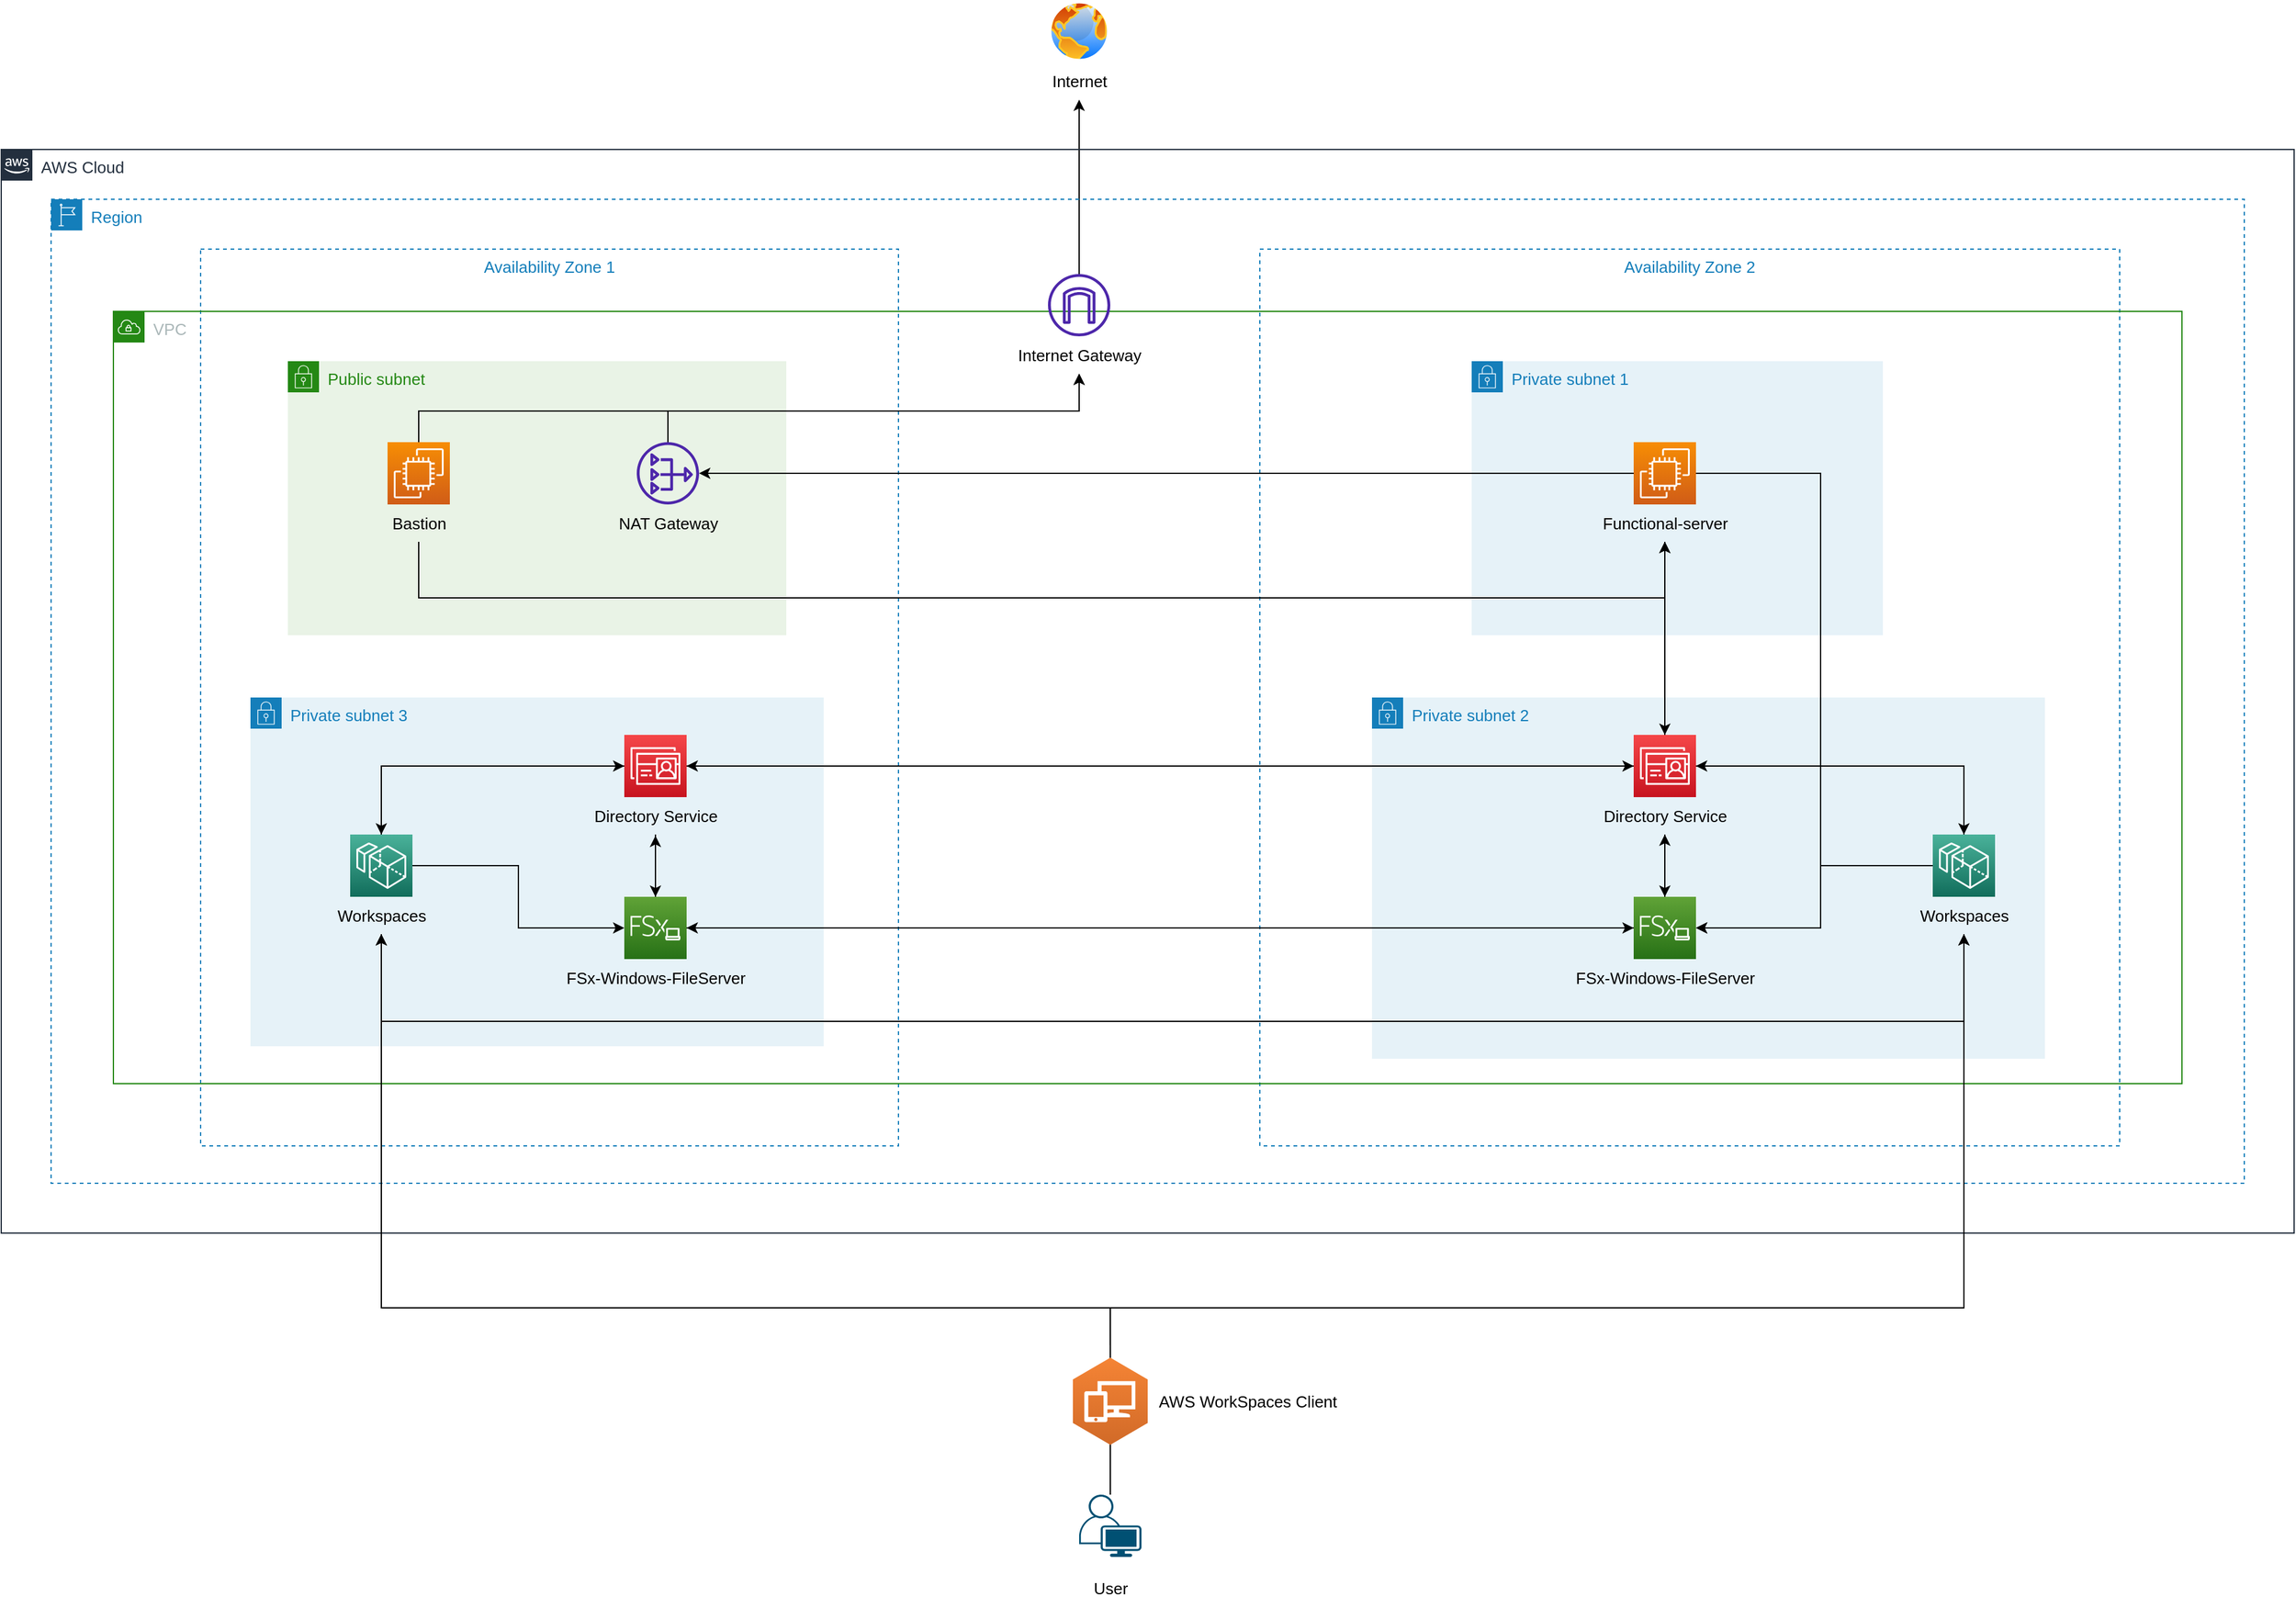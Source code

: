 <mxfile version="20.2.4" type="device"><diagram id="jG1iG6BvW0u7Mxntp6c9" name="Page-1"><mxGraphModel dx="3220" dy="2357" grid="1" gridSize="10" guides="1" tooltips="1" connect="1" arrows="1" fold="1" page="1" pageScale="1" pageWidth="850" pageHeight="1100" math="0" shadow="0"><root><mxCell id="0"/><mxCell id="1" parent="0"/><mxCell id="PCB28APP8WFOiFfXfK2i-75" value="AWS WorkSpaces Client" style="text;html=1;align=center;verticalAlign=middle;resizable=0;points=[];autosize=1;strokeColor=none;fillColor=none;fontSize=13;" vertex="1" parent="1"><mxGeometry x="475" y="960" width="170" height="30" as="geometry"/></mxCell><mxCell id="PCB28APP8WFOiFfXfK2i-25" value="Availability Zone 2" style="fillColor=none;strokeColor=#147EBA;dashed=1;verticalAlign=top;fontStyle=0;fontColor=#147EBA;fontSize=13;" vertex="1" parent="1"><mxGeometry x="570" y="50" width="690" height="720" as="geometry"/></mxCell><mxCell id="PCB28APP8WFOiFfXfK2i-24" value="Availability Zone 1" style="fillColor=none;strokeColor=#147EBA;dashed=1;verticalAlign=top;fontStyle=0;fontColor=#147EBA;fontSize=13;" vertex="1" parent="1"><mxGeometry x="-280" y="50" width="560" height="720" as="geometry"/></mxCell><mxCell id="PCB28APP8WFOiFfXfK2i-23" value="&lt;font style=&quot;font-size: 13px;&quot;&gt;Private subnet 3&lt;/font&gt;" style="points=[[0,0],[0.25,0],[0.5,0],[0.75,0],[1,0],[1,0.25],[1,0.5],[1,0.75],[1,1],[0.75,1],[0.5,1],[0.25,1],[0,1],[0,0.75],[0,0.5],[0,0.25]];outlineConnect=0;gradientColor=none;html=1;whiteSpace=wrap;fontSize=12;fontStyle=0;container=1;pointerEvents=0;collapsible=0;recursiveResize=0;shape=mxgraph.aws4.group;grIcon=mxgraph.aws4.group_security_group;grStroke=0;strokeColor=#147EBA;fillColor=#E6F2F8;verticalAlign=top;align=left;spacingLeft=30;fontColor=#147EBA;dashed=0;" vertex="1" parent="1"><mxGeometry x="-240" y="410" width="460" height="280" as="geometry"/></mxCell><mxCell id="PCB28APP8WFOiFfXfK2i-22" value="&lt;font style=&quot;font-size: 13px;&quot;&gt;Private subnet 2&lt;/font&gt;" style="points=[[0,0],[0.25,0],[0.5,0],[0.75,0],[1,0],[1,0.25],[1,0.5],[1,0.75],[1,1],[0.75,1],[0.5,1],[0.25,1],[0,1],[0,0.75],[0,0.5],[0,0.25]];outlineConnect=0;gradientColor=none;html=1;whiteSpace=wrap;fontSize=12;fontStyle=0;container=1;pointerEvents=0;collapsible=0;recursiveResize=0;shape=mxgraph.aws4.group;grIcon=mxgraph.aws4.group_security_group;grStroke=0;strokeColor=#147EBA;fillColor=#E6F2F8;verticalAlign=top;align=left;spacingLeft=30;fontColor=#147EBA;dashed=0;" vertex="1" parent="1"><mxGeometry x="660" y="410" width="540" height="290" as="geometry"/></mxCell><mxCell id="PCB28APP8WFOiFfXfK2i-21" value="&lt;font style=&quot;font-size: 13px;&quot;&gt;Private subnet 1&lt;/font&gt;" style="points=[[0,0],[0.25,0],[0.5,0],[0.75,0],[1,0],[1,0.25],[1,0.5],[1,0.75],[1,1],[0.75,1],[0.5,1],[0.25,1],[0,1],[0,0.75],[0,0.5],[0,0.25]];outlineConnect=0;gradientColor=none;html=1;whiteSpace=wrap;fontSize=12;fontStyle=0;container=0;pointerEvents=0;collapsible=0;recursiveResize=0;shape=mxgraph.aws4.group;grIcon=mxgraph.aws4.group_security_group;grStroke=0;strokeColor=#147EBA;fillColor=#E6F2F8;verticalAlign=top;align=left;spacingLeft=30;fontColor=#147EBA;dashed=0;" vertex="1" parent="1"><mxGeometry x="740" y="140" width="330" height="220" as="geometry"/></mxCell><mxCell id="PCB28APP8WFOiFfXfK2i-20" value="&lt;font style=&quot;font-size: 13px;&quot;&gt;Public subnet&lt;/font&gt;" style="points=[[0,0],[0.25,0],[0.5,0],[0.75,0],[1,0],[1,0.25],[1,0.5],[1,0.75],[1,1],[0.75,1],[0.5,1],[0.25,1],[0,1],[0,0.75],[0,0.5],[0,0.25]];outlineConnect=0;gradientColor=none;html=1;whiteSpace=wrap;fontSize=12;fontStyle=0;container=1;pointerEvents=0;collapsible=0;recursiveResize=0;shape=mxgraph.aws4.group;grIcon=mxgraph.aws4.group_security_group;grStroke=0;strokeColor=#248814;fillColor=#E9F3E6;verticalAlign=top;align=left;spacingLeft=30;fontColor=#248814;dashed=0;" vertex="1" parent="1"><mxGeometry x="-210" y="140" width="400" height="220" as="geometry"/></mxCell><mxCell id="PCB28APP8WFOiFfXfK2i-30" style="edgeStyle=orthogonalEdgeStyle;rounded=0;orthogonalLoop=1;jettySize=auto;html=1;fontSize=13;" edge="1" parent="1" source="PCB28APP8WFOiFfXfK2i-1" target="PCB28APP8WFOiFfXfK2i-29"><mxGeometry relative="1" as="geometry"><Array as="points"><mxPoint x="-105" y="180"/><mxPoint x="425" y="180"/></Array></mxGeometry></mxCell><mxCell id="PCB28APP8WFOiFfXfK2i-1" value="" style="sketch=0;points=[[0,0,0],[0.25,0,0],[0.5,0,0],[0.75,0,0],[1,0,0],[0,1,0],[0.25,1,0],[0.5,1,0],[0.75,1,0],[1,1,0],[0,0.25,0],[0,0.5,0],[0,0.75,0],[1,0.25,0],[1,0.5,0],[1,0.75,0]];outlineConnect=0;fontColor=#232F3E;gradientColor=#F78E04;gradientDirection=north;fillColor=#D05C17;strokeColor=#ffffff;dashed=0;verticalLabelPosition=bottom;verticalAlign=top;align=center;html=1;fontSize=12;fontStyle=0;aspect=fixed;shape=mxgraph.aws4.resourceIcon;resIcon=mxgraph.aws4.ec2;" vertex="1" parent="1"><mxGeometry x="-130" y="205" width="50" height="50" as="geometry"/></mxCell><mxCell id="PCB28APP8WFOiFfXfK2i-26" style="edgeStyle=orthogonalEdgeStyle;rounded=0;orthogonalLoop=1;jettySize=auto;html=1;fontSize=13;" edge="1" parent="1" source="PCB28APP8WFOiFfXfK2i-2" target="PCB28APP8WFOiFfXfK2i-13"><mxGeometry relative="1" as="geometry"/></mxCell><mxCell id="PCB28APP8WFOiFfXfK2i-76" style="edgeStyle=orthogonalEdgeStyle;rounded=0;orthogonalLoop=1;jettySize=auto;html=1;fontSize=13;" edge="1" parent="1" source="PCB28APP8WFOiFfXfK2i-3" target="PCB28APP8WFOiFfXfK2i-4"><mxGeometry relative="1" as="geometry"><Array as="points"><mxPoint x="-105" y="330"/><mxPoint x="895" y="330"/></Array></mxGeometry></mxCell><mxCell id="PCB28APP8WFOiFfXfK2i-3" value="&lt;font style=&quot;font-size: 13px;&quot;&gt;Bastion&lt;/font&gt;" style="text;html=1;align=center;verticalAlign=middle;resizable=0;points=[];autosize=1;strokeColor=none;fillColor=none;" vertex="1" parent="1"><mxGeometry x="-140" y="255" width="70" height="30" as="geometry"/></mxCell><mxCell id="PCB28APP8WFOiFfXfK2i-32" style="edgeStyle=orthogonalEdgeStyle;rounded=0;orthogonalLoop=1;jettySize=auto;html=1;fontSize=13;" edge="1" parent="1" source="PCB28APP8WFOiFfXfK2i-5" target="PCB28APP8WFOiFfXfK2i-7"><mxGeometry relative="1" as="geometry"/></mxCell><mxCell id="PCB28APP8WFOiFfXfK2i-37" style="edgeStyle=orthogonalEdgeStyle;rounded=0;orthogonalLoop=1;jettySize=auto;html=1;entryX=0.5;entryY=0;entryDx=0;entryDy=0;entryPerimeter=0;fontSize=13;" edge="1" parent="1" source="PCB28APP8WFOiFfXfK2i-5" target="PCB28APP8WFOiFfXfK2i-15"><mxGeometry relative="1" as="geometry"/></mxCell><mxCell id="PCB28APP8WFOiFfXfK2i-5" value="" style="sketch=0;points=[[0,0,0],[0.25,0,0],[0.5,0,0],[0.75,0,0],[1,0,0],[0,1,0],[0.25,1,0],[0.5,1,0],[0.75,1,0],[1,1,0],[0,0.25,0],[0,0.5,0],[0,0.75,0],[1,0.25,0],[1,0.5,0],[1,0.75,0]];outlineConnect=0;fontColor=#232F3E;gradientColor=#F54749;gradientDirection=north;fillColor=#C7131F;strokeColor=#ffffff;dashed=0;verticalLabelPosition=bottom;verticalAlign=top;align=center;html=1;fontSize=12;fontStyle=0;aspect=fixed;shape=mxgraph.aws4.resourceIcon;resIcon=mxgraph.aws4.directory_service;" vertex="1" parent="1"><mxGeometry x="60" y="440" width="50" height="50" as="geometry"/></mxCell><mxCell id="PCB28APP8WFOiFfXfK2i-55" value="" style="edgeStyle=orthogonalEdgeStyle;rounded=0;orthogonalLoop=1;jettySize=auto;html=1;fontSize=13;" edge="1" parent="1" source="PCB28APP8WFOiFfXfK2i-6"><mxGeometry relative="1" as="geometry"><mxPoint x="85" y="570" as="targetPoint"/></mxGeometry></mxCell><mxCell id="PCB28APP8WFOiFfXfK2i-6" value="&lt;font style=&quot;font-size: 13px;&quot;&gt;Directory Service&lt;/font&gt;" style="text;html=1;align=center;verticalAlign=middle;resizable=0;points=[];autosize=1;strokeColor=none;fillColor=none;" vertex="1" parent="1"><mxGeometry x="25" y="490" width="120" height="30" as="geometry"/></mxCell><mxCell id="PCB28APP8WFOiFfXfK2i-33" style="edgeStyle=orthogonalEdgeStyle;rounded=0;orthogonalLoop=1;jettySize=auto;html=1;fontSize=13;" edge="1" parent="1" source="PCB28APP8WFOiFfXfK2i-7" target="PCB28APP8WFOiFfXfK2i-5"><mxGeometry relative="1" as="geometry"/></mxCell><mxCell id="PCB28APP8WFOiFfXfK2i-34" style="edgeStyle=orthogonalEdgeStyle;rounded=0;orthogonalLoop=1;jettySize=auto;html=1;fontSize=13;" edge="1" parent="1" source="PCB28APP8WFOiFfXfK2i-7" target="PCB28APP8WFOiFfXfK2i-4"><mxGeometry relative="1" as="geometry"/></mxCell><mxCell id="PCB28APP8WFOiFfXfK2i-38" style="edgeStyle=orthogonalEdgeStyle;rounded=0;orthogonalLoop=1;jettySize=auto;html=1;fontSize=13;" edge="1" parent="1" source="PCB28APP8WFOiFfXfK2i-7" target="PCB28APP8WFOiFfXfK2i-16"><mxGeometry relative="1" as="geometry"/></mxCell><mxCell id="PCB28APP8WFOiFfXfK2i-7" value="" style="sketch=0;points=[[0,0,0],[0.25,0,0],[0.5,0,0],[0.75,0,0],[1,0,0],[0,1,0],[0.25,1,0],[0.5,1,0],[0.75,1,0],[1,1,0],[0,0.25,0],[0,0.5,0],[0,0.75,0],[1,0.25,0],[1,0.5,0],[1,0.75,0]];outlineConnect=0;fontColor=#232F3E;gradientColor=#F54749;gradientDirection=north;fillColor=#C7131F;strokeColor=#ffffff;dashed=0;verticalLabelPosition=bottom;verticalAlign=top;align=center;html=1;fontSize=12;fontStyle=0;aspect=fixed;shape=mxgraph.aws4.resourceIcon;resIcon=mxgraph.aws4.directory_service;" vertex="1" parent="1"><mxGeometry x="870" y="440" width="50" height="50" as="geometry"/></mxCell><mxCell id="PCB28APP8WFOiFfXfK2i-58" style="edgeStyle=orthogonalEdgeStyle;rounded=0;orthogonalLoop=1;jettySize=auto;html=1;fontSize=13;" edge="1" parent="1" source="PCB28APP8WFOiFfXfK2i-8"><mxGeometry relative="1" as="geometry"><mxPoint x="895" y="570" as="targetPoint"/></mxGeometry></mxCell><mxCell id="PCB28APP8WFOiFfXfK2i-8" value="&lt;font style=&quot;font-size: 13px;&quot;&gt;Directory Service&lt;/font&gt;" style="text;html=1;align=center;verticalAlign=middle;resizable=0;points=[];autosize=1;strokeColor=none;fillColor=none;" vertex="1" parent="1"><mxGeometry x="835" y="490" width="120" height="30" as="geometry"/></mxCell><mxCell id="PCB28APP8WFOiFfXfK2i-47" style="edgeStyle=orthogonalEdgeStyle;rounded=0;orthogonalLoop=1;jettySize=auto;html=1;fontSize=13;" edge="1" parent="1" source="PCB28APP8WFOiFfXfK2i-9" target="PCB28APP8WFOiFfXfK2i-10"><mxGeometry relative="1" as="geometry"/></mxCell><mxCell id="PCB28APP8WFOiFfXfK2i-56" style="edgeStyle=orthogonalEdgeStyle;rounded=0;orthogonalLoop=1;jettySize=auto;html=1;entryX=0.5;entryY=1.033;entryDx=0;entryDy=0;entryPerimeter=0;fontSize=13;" edge="1" parent="1" source="PCB28APP8WFOiFfXfK2i-9" target="PCB28APP8WFOiFfXfK2i-6"><mxGeometry relative="1" as="geometry"/></mxCell><mxCell id="PCB28APP8WFOiFfXfK2i-9" value="" style="sketch=0;points=[[0,0,0],[0.25,0,0],[0.5,0,0],[0.75,0,0],[1,0,0],[0,1,0],[0.25,1,0],[0.5,1,0],[0.75,1,0],[1,1,0],[0,0.25,0],[0,0.5,0],[0,0.75,0],[1,0.25,0],[1,0.5,0],[1,0.75,0]];outlineConnect=0;fontColor=#232F3E;gradientColor=#60A337;gradientDirection=north;fillColor=#277116;strokeColor=#ffffff;dashed=0;verticalLabelPosition=bottom;verticalAlign=top;align=center;html=1;fontSize=12;fontStyle=0;aspect=fixed;shape=mxgraph.aws4.resourceIcon;resIcon=mxgraph.aws4.fsx_for_windows_file_server;" vertex="1" parent="1"><mxGeometry x="60" y="570" width="50" height="50" as="geometry"/></mxCell><mxCell id="PCB28APP8WFOiFfXfK2i-48" style="edgeStyle=orthogonalEdgeStyle;rounded=0;orthogonalLoop=1;jettySize=auto;html=1;fontSize=13;" edge="1" parent="1" source="PCB28APP8WFOiFfXfK2i-10" target="PCB28APP8WFOiFfXfK2i-9"><mxGeometry relative="1" as="geometry"/></mxCell><mxCell id="PCB28APP8WFOiFfXfK2i-57" style="edgeStyle=orthogonalEdgeStyle;rounded=0;orthogonalLoop=1;jettySize=auto;html=1;fontSize=13;" edge="1" parent="1" source="PCB28APP8WFOiFfXfK2i-10" target="PCB28APP8WFOiFfXfK2i-8"><mxGeometry relative="1" as="geometry"/></mxCell><mxCell id="PCB28APP8WFOiFfXfK2i-10" value="" style="sketch=0;points=[[0,0,0],[0.25,0,0],[0.5,0,0],[0.75,0,0],[1,0,0],[0,1,0],[0.25,1,0],[0.5,1,0],[0.75,1,0],[1,1,0],[0,0.25,0],[0,0.5,0],[0,0.75,0],[1,0.25,0],[1,0.5,0],[1,0.75,0]];outlineConnect=0;fontColor=#232F3E;gradientColor=#60A337;gradientDirection=north;fillColor=#277116;strokeColor=#ffffff;dashed=0;verticalLabelPosition=bottom;verticalAlign=top;align=center;html=1;fontSize=12;fontStyle=0;aspect=fixed;shape=mxgraph.aws4.resourceIcon;resIcon=mxgraph.aws4.fsx_for_windows_file_server;" vertex="1" parent="1"><mxGeometry x="870" y="570" width="50" height="50" as="geometry"/></mxCell><mxCell id="PCB28APP8WFOiFfXfK2i-45" style="edgeStyle=orthogonalEdgeStyle;rounded=0;orthogonalLoop=1;jettySize=auto;html=1;fontSize=13;" edge="1" parent="1" source="PCB28APP8WFOiFfXfK2i-11" target="PCB28APP8WFOiFfXfK2i-17"><mxGeometry relative="1" as="geometry"><Array as="points"><mxPoint x="-135" y="670"/><mxPoint x="1135" y="670"/></Array></mxGeometry></mxCell><mxCell id="PCB28APP8WFOiFfXfK2i-11" value="&lt;font style=&quot;font-size: 13px;&quot;&gt;Workspaces&lt;/font&gt;" style="text;html=1;align=center;verticalAlign=middle;resizable=0;points=[];autosize=1;strokeColor=none;fillColor=none;" vertex="1" parent="1"><mxGeometry x="-180" y="570" width="90" height="30" as="geometry"/></mxCell><mxCell id="PCB28APP8WFOiFfXfK2i-12" value="&lt;font style=&quot;font-size: 13px;&quot;&gt;FSx-Windows-FileServer&lt;/font&gt;" style="text;html=1;align=center;verticalAlign=middle;resizable=0;points=[];autosize=1;strokeColor=none;fillColor=none;" vertex="1" parent="1"><mxGeometry x="810" y="620" width="170" height="30" as="geometry"/></mxCell><mxCell id="PCB28APP8WFOiFfXfK2i-31" style="edgeStyle=orthogonalEdgeStyle;rounded=0;orthogonalLoop=1;jettySize=auto;html=1;fontSize=13;" edge="1" parent="1" source="PCB28APP8WFOiFfXfK2i-13" target="PCB28APP8WFOiFfXfK2i-29"><mxGeometry relative="1" as="geometry"><Array as="points"><mxPoint x="95" y="180"/><mxPoint x="425" y="180"/></Array></mxGeometry></mxCell><mxCell id="PCB28APP8WFOiFfXfK2i-13" value="" style="sketch=0;outlineConnect=0;fontColor=#232F3E;gradientColor=none;fillColor=#4D27AA;strokeColor=none;dashed=0;verticalLabelPosition=bottom;verticalAlign=top;align=center;html=1;fontSize=12;fontStyle=0;aspect=fixed;pointerEvents=1;shape=mxgraph.aws4.nat_gateway;" vertex="1" parent="1"><mxGeometry x="70" y="205" width="50" height="50" as="geometry"/></mxCell><mxCell id="PCB28APP8WFOiFfXfK2i-14" value="&lt;font style=&quot;font-size: 13px;&quot;&gt;NAT Gateway&lt;/font&gt;" style="text;html=1;align=center;verticalAlign=middle;resizable=0;points=[];autosize=1;strokeColor=none;fillColor=none;" vertex="1" parent="1"><mxGeometry x="45" y="255" width="100" height="30" as="geometry"/></mxCell><mxCell id="PCB28APP8WFOiFfXfK2i-36" style="edgeStyle=orthogonalEdgeStyle;rounded=0;orthogonalLoop=1;jettySize=auto;html=1;entryX=0;entryY=0.5;entryDx=0;entryDy=0;entryPerimeter=0;fontSize=13;" edge="1" parent="1" source="PCB28APP8WFOiFfXfK2i-15" target="PCB28APP8WFOiFfXfK2i-5"><mxGeometry relative="1" as="geometry"><Array as="points"><mxPoint x="-135" y="465"/></Array></mxGeometry></mxCell><mxCell id="PCB28APP8WFOiFfXfK2i-53" style="edgeStyle=orthogonalEdgeStyle;rounded=0;orthogonalLoop=1;jettySize=auto;html=1;entryX=0;entryY=0.5;entryDx=0;entryDy=0;entryPerimeter=0;fontSize=13;" edge="1" parent="1" source="PCB28APP8WFOiFfXfK2i-15" target="PCB28APP8WFOiFfXfK2i-9"><mxGeometry relative="1" as="geometry"/></mxCell><mxCell id="PCB28APP8WFOiFfXfK2i-15" value="" style="sketch=0;points=[[0,0,0],[0.25,0,0],[0.5,0,0],[0.75,0,0],[1,0,0],[0,1,0],[0.25,1,0],[0.5,1,0],[0.75,1,0],[1,1,0],[0,0.25,0],[0,0.5,0],[0,0.75,0],[1,0.25,0],[1,0.5,0],[1,0.75,0]];outlineConnect=0;fontColor=#232F3E;gradientColor=#4AB29A;gradientDirection=north;fillColor=#116D5B;strokeColor=#ffffff;dashed=0;verticalLabelPosition=bottom;verticalAlign=top;align=center;html=1;fontSize=12;fontStyle=0;aspect=fixed;shape=mxgraph.aws4.resourceIcon;resIcon=mxgraph.aws4.workspaces;" vertex="1" parent="1"><mxGeometry x="-160" y="520" width="50" height="50" as="geometry"/></mxCell><mxCell id="PCB28APP8WFOiFfXfK2i-39" style="edgeStyle=orthogonalEdgeStyle;rounded=0;orthogonalLoop=1;jettySize=auto;html=1;entryX=1;entryY=0.5;entryDx=0;entryDy=0;entryPerimeter=0;fontSize=13;" edge="1" parent="1" source="PCB28APP8WFOiFfXfK2i-16" target="PCB28APP8WFOiFfXfK2i-7"><mxGeometry relative="1" as="geometry"><Array as="points"><mxPoint x="1135" y="465"/></Array></mxGeometry></mxCell><mxCell id="PCB28APP8WFOiFfXfK2i-52" style="edgeStyle=orthogonalEdgeStyle;rounded=0;orthogonalLoop=1;jettySize=auto;html=1;fontSize=13;" edge="1" parent="1" source="PCB28APP8WFOiFfXfK2i-16" target="PCB28APP8WFOiFfXfK2i-10"><mxGeometry relative="1" as="geometry"><Array as="points"><mxPoint x="1020" y="545"/><mxPoint x="1020" y="595"/></Array></mxGeometry></mxCell><mxCell id="PCB28APP8WFOiFfXfK2i-16" value="" style="sketch=0;points=[[0,0,0],[0.25,0,0],[0.5,0,0],[0.75,0,0],[1,0,0],[0,1,0],[0.25,1,0],[0.5,1,0],[0.75,1,0],[1,1,0],[0,0.25,0],[0,0.5,0],[0,0.75,0],[1,0.25,0],[1,0.5,0],[1,0.75,0]];outlineConnect=0;fontColor=#232F3E;gradientColor=#4AB29A;gradientDirection=north;fillColor=#116D5B;strokeColor=#ffffff;dashed=0;verticalLabelPosition=bottom;verticalAlign=top;align=center;html=1;fontSize=12;fontStyle=0;aspect=fixed;shape=mxgraph.aws4.resourceIcon;resIcon=mxgraph.aws4.workspaces;" vertex="1" parent="1"><mxGeometry x="1110" y="520" width="50" height="50" as="geometry"/></mxCell><mxCell id="PCB28APP8WFOiFfXfK2i-46" style="edgeStyle=orthogonalEdgeStyle;rounded=0;orthogonalLoop=1;jettySize=auto;html=1;fontSize=13;" edge="1" parent="1" source="PCB28APP8WFOiFfXfK2i-17" target="PCB28APP8WFOiFfXfK2i-11"><mxGeometry relative="1" as="geometry"><Array as="points"><mxPoint x="1135" y="670"/><mxPoint x="-135" y="670"/></Array></mxGeometry></mxCell><mxCell id="PCB28APP8WFOiFfXfK2i-17" value="&lt;span style=&quot;font-size: 13px;&quot;&gt;Workspaces&lt;/span&gt;" style="text;html=1;align=center;verticalAlign=middle;resizable=0;points=[];autosize=1;strokeColor=none;fillColor=none;" vertex="1" parent="1"><mxGeometry x="1090" y="570" width="90" height="30" as="geometry"/></mxCell><mxCell id="PCB28APP8WFOiFfXfK2i-18" value="&lt;font style=&quot;font-size: 13px;&quot;&gt;FSx-Windows-FileServer&lt;/font&gt;" style="text;html=1;align=center;verticalAlign=middle;resizable=0;points=[];autosize=1;strokeColor=none;fillColor=none;" vertex="1" parent="1"><mxGeometry y="620" width="170" height="30" as="geometry"/></mxCell><mxCell id="PCB28APP8WFOiFfXfK2i-27" value="&lt;font style=&quot;font-size: 13px;&quot;&gt;VPC&lt;/font&gt;" style="points=[[0,0],[0.25,0],[0.5,0],[0.75,0],[1,0],[1,0.25],[1,0.5],[1,0.75],[1,1],[0.75,1],[0.5,1],[0.25,1],[0,1],[0,0.75],[0,0.5],[0,0.25]];outlineConnect=0;gradientColor=none;html=1;whiteSpace=wrap;fontSize=12;fontStyle=0;container=1;pointerEvents=0;collapsible=0;recursiveResize=0;shape=mxgraph.aws4.group;grIcon=mxgraph.aws4.group_vpc;strokeColor=#248814;fillColor=none;verticalAlign=top;align=left;spacingLeft=30;fontColor=#AAB7B8;dashed=0;" vertex="1" parent="1"><mxGeometry x="-350" y="100" width="1660" height="620" as="geometry"/></mxCell><mxCell id="PCB28APP8WFOiFfXfK2i-29" value="&lt;font style=&quot;font-size: 13px;&quot;&gt;Internet Gateway&lt;/font&gt;" style="text;html=1;align=center;verticalAlign=middle;resizable=0;points=[];autosize=1;strokeColor=none;fillColor=none;" vertex="1" parent="PCB28APP8WFOiFfXfK2i-27"><mxGeometry x="715" y="20" width="120" height="30" as="geometry"/></mxCell><mxCell id="PCB28APP8WFOiFfXfK2i-64" style="edgeStyle=orthogonalEdgeStyle;rounded=0;orthogonalLoop=1;jettySize=auto;html=1;fontSize=13;" edge="1" parent="1" source="PCB28APP8WFOiFfXfK2i-28" target="PCB28APP8WFOiFfXfK2i-63"><mxGeometry relative="1" as="geometry"/></mxCell><mxCell id="PCB28APP8WFOiFfXfK2i-28" value="" style="sketch=0;outlineConnect=0;fontColor=#232F3E;gradientColor=none;fillColor=#4D27AA;strokeColor=none;dashed=0;verticalLabelPosition=bottom;verticalAlign=top;align=center;html=1;fontSize=12;fontStyle=0;aspect=fixed;pointerEvents=1;shape=mxgraph.aws4.internet_gateway;" vertex="1" parent="1"><mxGeometry x="400" y="70" width="50" height="50" as="geometry"/></mxCell><mxCell id="PCB28APP8WFOiFfXfK2i-35" style="edgeStyle=orthogonalEdgeStyle;rounded=0;orthogonalLoop=1;jettySize=auto;html=1;fontSize=13;" edge="1" parent="1" source="PCB28APP8WFOiFfXfK2i-4"><mxGeometry relative="1" as="geometry"><mxPoint x="895" y="440" as="targetPoint"/></mxGeometry></mxCell><mxCell id="PCB28APP8WFOiFfXfK2i-59" style="edgeStyle=orthogonalEdgeStyle;rounded=0;orthogonalLoop=1;jettySize=auto;html=1;entryX=1;entryY=0.5;entryDx=0;entryDy=0;entryPerimeter=0;fontSize=13;" edge="1" parent="1" source="PCB28APP8WFOiFfXfK2i-2" target="PCB28APP8WFOiFfXfK2i-10"><mxGeometry relative="1" as="geometry"><Array as="points"><mxPoint x="1020" y="230"/><mxPoint x="1020" y="595"/></Array></mxGeometry></mxCell><mxCell id="PCB28APP8WFOiFfXfK2i-60" value="&lt;font style=&quot;font-size: 13px;&quot;&gt;Region&lt;/font&gt;" style="points=[[0,0],[0.25,0],[0.5,0],[0.75,0],[1,0],[1,0.25],[1,0.5],[1,0.75],[1,1],[0.75,1],[0.5,1],[0.25,1],[0,1],[0,0.75],[0,0.5],[0,0.25]];outlineConnect=0;gradientColor=none;html=1;whiteSpace=wrap;fontSize=12;fontStyle=0;container=1;pointerEvents=0;collapsible=0;recursiveResize=0;shape=mxgraph.aws4.group;grIcon=mxgraph.aws4.group_region;strokeColor=#147EBA;fillColor=none;verticalAlign=top;align=left;spacingLeft=30;fontColor=#147EBA;dashed=1;" vertex="1" parent="1"><mxGeometry x="-400" y="10" width="1760" height="790" as="geometry"/></mxCell><mxCell id="PCB28APP8WFOiFfXfK2i-61" value="&lt;font style=&quot;font-size: 13px;&quot;&gt;AWS Cloud&lt;/font&gt;" style="points=[[0,0],[0.25,0],[0.5,0],[0.75,0],[1,0],[1,0.25],[1,0.5],[1,0.75],[1,1],[0.75,1],[0.5,1],[0.25,1],[0,1],[0,0.75],[0,0.5],[0,0.25]];outlineConnect=0;gradientColor=none;html=1;whiteSpace=wrap;fontSize=12;fontStyle=0;container=1;pointerEvents=0;collapsible=0;recursiveResize=0;shape=mxgraph.aws4.group;grIcon=mxgraph.aws4.group_aws_cloud_alt;strokeColor=#232F3E;fillColor=none;verticalAlign=top;align=left;spacingLeft=30;fontColor=#232F3E;dashed=0;" vertex="1" parent="1"><mxGeometry x="-440" y="-30" width="1840" height="870" as="geometry"/></mxCell><mxCell id="PCB28APP8WFOiFfXfK2i-62" value="" style="aspect=fixed;perimeter=ellipsePerimeter;html=1;align=center;shadow=0;dashed=0;spacingTop=3;image;image=img/lib/active_directory/internet_globe.svg;fontSize=13;" vertex="1" parent="1"><mxGeometry x="400" y="-150" width="50" height="50" as="geometry"/></mxCell><mxCell id="PCB28APP8WFOiFfXfK2i-63" value="&lt;font style=&quot;font-size: 13px;&quot;&gt;Internet&lt;/font&gt;" style="text;html=1;align=center;verticalAlign=middle;resizable=0;points=[];autosize=1;strokeColor=none;fillColor=none;" vertex="1" parent="1"><mxGeometry x="390" y="-100" width="70" height="30" as="geometry"/></mxCell><mxCell id="PCB28APP8WFOiFfXfK2i-67" style="edgeStyle=orthogonalEdgeStyle;rounded=0;orthogonalLoop=1;jettySize=auto;html=1;fontSize=13;" edge="1" parent="1" source="PCB28APP8WFOiFfXfK2i-65" target="PCB28APP8WFOiFfXfK2i-11"><mxGeometry relative="1" as="geometry"><Array as="points"><mxPoint x="450" y="900"/><mxPoint x="-135" y="900"/></Array></mxGeometry></mxCell><mxCell id="PCB28APP8WFOiFfXfK2i-68" style="edgeStyle=orthogonalEdgeStyle;rounded=0;orthogonalLoop=1;jettySize=auto;html=1;fontSize=13;startArrow=none;" edge="1" parent="1" target="PCB28APP8WFOiFfXfK2i-17"><mxGeometry relative="1" as="geometry"><mxPoint x="449.941" y="930" as="sourcePoint"/><Array as="points"><mxPoint x="450" y="900"/><mxPoint x="1135" y="900"/></Array></mxGeometry></mxCell><mxCell id="PCB28APP8WFOiFfXfK2i-65" value="" style="points=[[0.35,0,0],[0.98,0.51,0],[1,0.71,0],[0.67,1,0],[0,0.795,0],[0,0.65,0]];verticalLabelPosition=bottom;sketch=0;html=1;verticalAlign=top;aspect=fixed;align=center;pointerEvents=1;shape=mxgraph.cisco19.user;fillColor=#005073;strokeColor=none;fontSize=13;" vertex="1" parent="1"><mxGeometry x="425" y="1050" width="50" height="50" as="geometry"/></mxCell><mxCell id="PCB28APP8WFOiFfXfK2i-69" value="User" style="text;html=1;align=center;verticalAlign=middle;resizable=0;points=[];autosize=1;strokeColor=none;fillColor=none;fontSize=13;" vertex="1" parent="1"><mxGeometry x="425" y="1110" width="50" height="30" as="geometry"/></mxCell><mxCell id="PCB28APP8WFOiFfXfK2i-71" value="" style="edgeStyle=orthogonalEdgeStyle;rounded=0;orthogonalLoop=1;jettySize=auto;html=1;fontSize=13;endArrow=none;startArrow=none;" edge="1" parent="1" source="PCB28APP8WFOiFfXfK2i-72"><mxGeometry relative="1" as="geometry"><mxPoint x="449.941" y="1000" as="sourcePoint"/><mxPoint x="449.941" y="980" as="targetPoint"/><Array as="points"/></mxGeometry></mxCell><mxCell id="PCB28APP8WFOiFfXfK2i-72" value="" style="outlineConnect=0;dashed=0;verticalLabelPosition=bottom;verticalAlign=top;align=center;html=1;shape=mxgraph.aws3.workspaces;fillColor=#D16A28;gradientColor=#F58435;gradientDirection=north;fontSize=13;" vertex="1" parent="1"><mxGeometry x="420" y="940" width="60" height="70" as="geometry"/></mxCell><mxCell id="PCB28APP8WFOiFfXfK2i-73" value="" style="edgeStyle=orthogonalEdgeStyle;rounded=0;orthogonalLoop=1;jettySize=auto;html=1;fontSize=13;endArrow=none;" edge="1" parent="1" source="PCB28APP8WFOiFfXfK2i-65" target="PCB28APP8WFOiFfXfK2i-72"><mxGeometry relative="1" as="geometry"><mxPoint x="449.941" y="1120" as="sourcePoint"/><mxPoint x="449.941" y="980" as="targetPoint"/><Array as="points"/></mxGeometry></mxCell><mxCell id="PCB28APP8WFOiFfXfK2i-2" value="" style="sketch=0;points=[[0,0,0],[0.25,0,0],[0.5,0,0],[0.75,0,0],[1,0,0],[0,1,0],[0.25,1,0],[0.5,1,0],[0.75,1,0],[1,1,0],[0,0.25,0],[0,0.5,0],[0,0.75,0],[1,0.25,0],[1,0.5,0],[1,0.75,0]];outlineConnect=0;fontColor=#232F3E;gradientColor=#F78E04;gradientDirection=north;fillColor=#D05C17;strokeColor=#ffffff;dashed=0;verticalLabelPosition=bottom;verticalAlign=top;align=center;html=1;fontSize=12;fontStyle=0;aspect=fixed;shape=mxgraph.aws4.resourceIcon;resIcon=mxgraph.aws4.ec2;" vertex="1" parent="1"><mxGeometry x="870" y="205" width="50" height="50" as="geometry"/></mxCell><mxCell id="PCB28APP8WFOiFfXfK2i-4" value="&lt;font style=&quot;font-size: 13px;&quot;&gt;Functional-server&lt;/font&gt;" style="text;html=1;align=center;verticalAlign=middle;resizable=0;points=[];autosize=1;strokeColor=none;fillColor=none;" vertex="1" parent="1"><mxGeometry x="835" y="255" width="120" height="30" as="geometry"/></mxCell></root></mxGraphModel></diagram></mxfile>